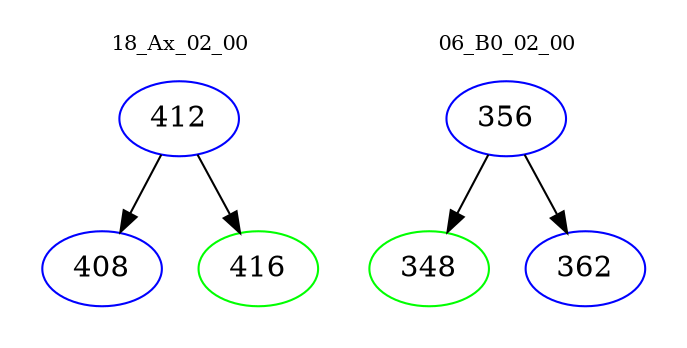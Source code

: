 digraph{
subgraph cluster_0 {
color = white
label = "18_Ax_02_00";
fontsize=10;
T0_412 [label="412", color="blue"]
T0_412 -> T0_408 [color="black"]
T0_408 [label="408", color="blue"]
T0_412 -> T0_416 [color="black"]
T0_416 [label="416", color="green"]
}
subgraph cluster_1 {
color = white
label = "06_B0_02_00";
fontsize=10;
T1_356 [label="356", color="blue"]
T1_356 -> T1_348 [color="black"]
T1_348 [label="348", color="green"]
T1_356 -> T1_362 [color="black"]
T1_362 [label="362", color="blue"]
}
}
